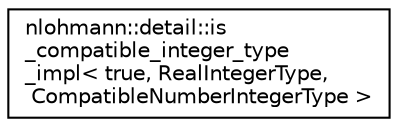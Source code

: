 digraph "Graphical Class Hierarchy"
{
  edge [fontname="Helvetica",fontsize="10",labelfontname="Helvetica",labelfontsize="10"];
  node [fontname="Helvetica",fontsize="10",shape=record];
  rankdir="LR";
  Node1 [label="nlohmann::detail::is\l_compatible_integer_type\l_impl\< true, RealIntegerType,\l CompatibleNumberIntegerType \>",height=0.2,width=0.4,color="black", fillcolor="white", style="filled",URL="$structnlohmann_1_1detail_1_1is__compatible__integer__type__impl_3_01true_00_01RealIntegerType_0064332c4ada80cab3523aebd66ccc012a.html"];
}
